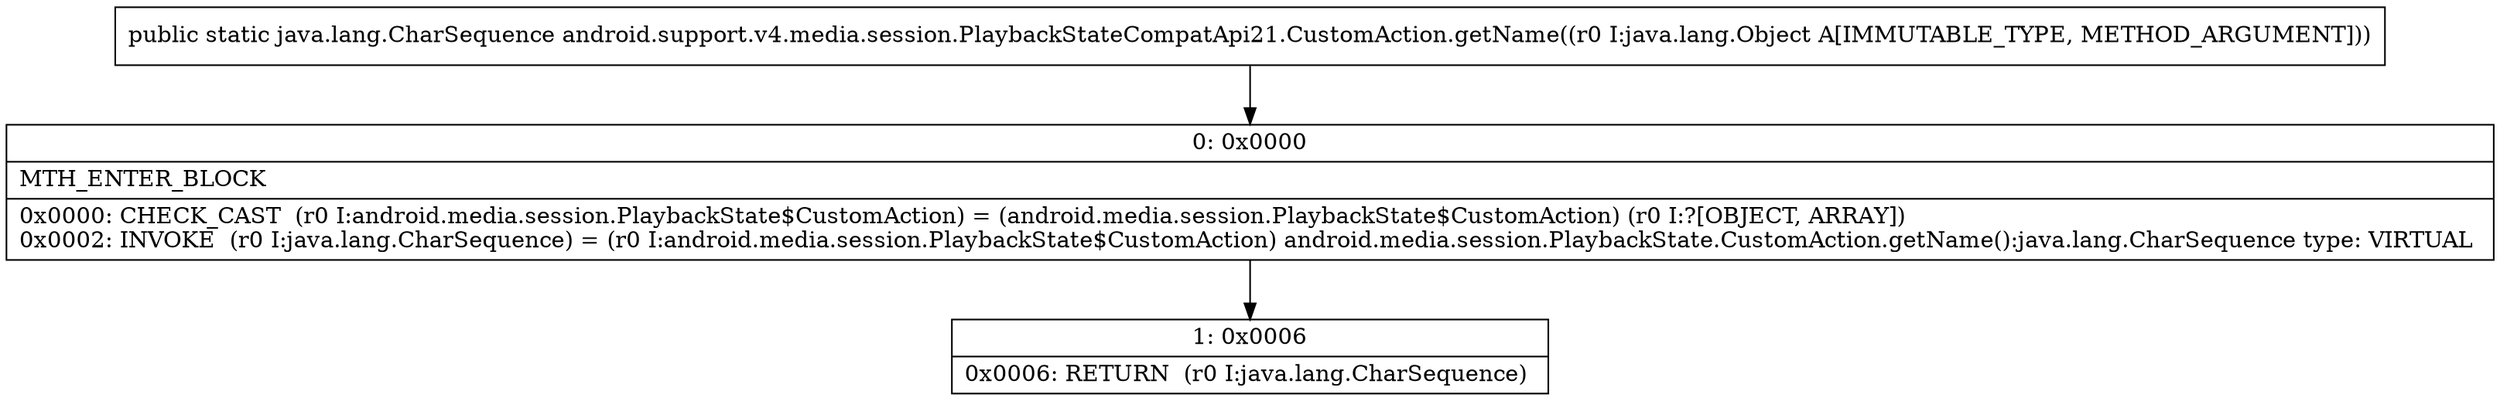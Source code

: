 digraph "CFG forandroid.support.v4.media.session.PlaybackStateCompatApi21.CustomAction.getName(Ljava\/lang\/Object;)Ljava\/lang\/CharSequence;" {
Node_0 [shape=record,label="{0\:\ 0x0000|MTH_ENTER_BLOCK\l|0x0000: CHECK_CAST  (r0 I:android.media.session.PlaybackState$CustomAction) = (android.media.session.PlaybackState$CustomAction) (r0 I:?[OBJECT, ARRAY]) \l0x0002: INVOKE  (r0 I:java.lang.CharSequence) = (r0 I:android.media.session.PlaybackState$CustomAction) android.media.session.PlaybackState.CustomAction.getName():java.lang.CharSequence type: VIRTUAL \l}"];
Node_1 [shape=record,label="{1\:\ 0x0006|0x0006: RETURN  (r0 I:java.lang.CharSequence) \l}"];
MethodNode[shape=record,label="{public static java.lang.CharSequence android.support.v4.media.session.PlaybackStateCompatApi21.CustomAction.getName((r0 I:java.lang.Object A[IMMUTABLE_TYPE, METHOD_ARGUMENT])) }"];
MethodNode -> Node_0;
Node_0 -> Node_1;
}

